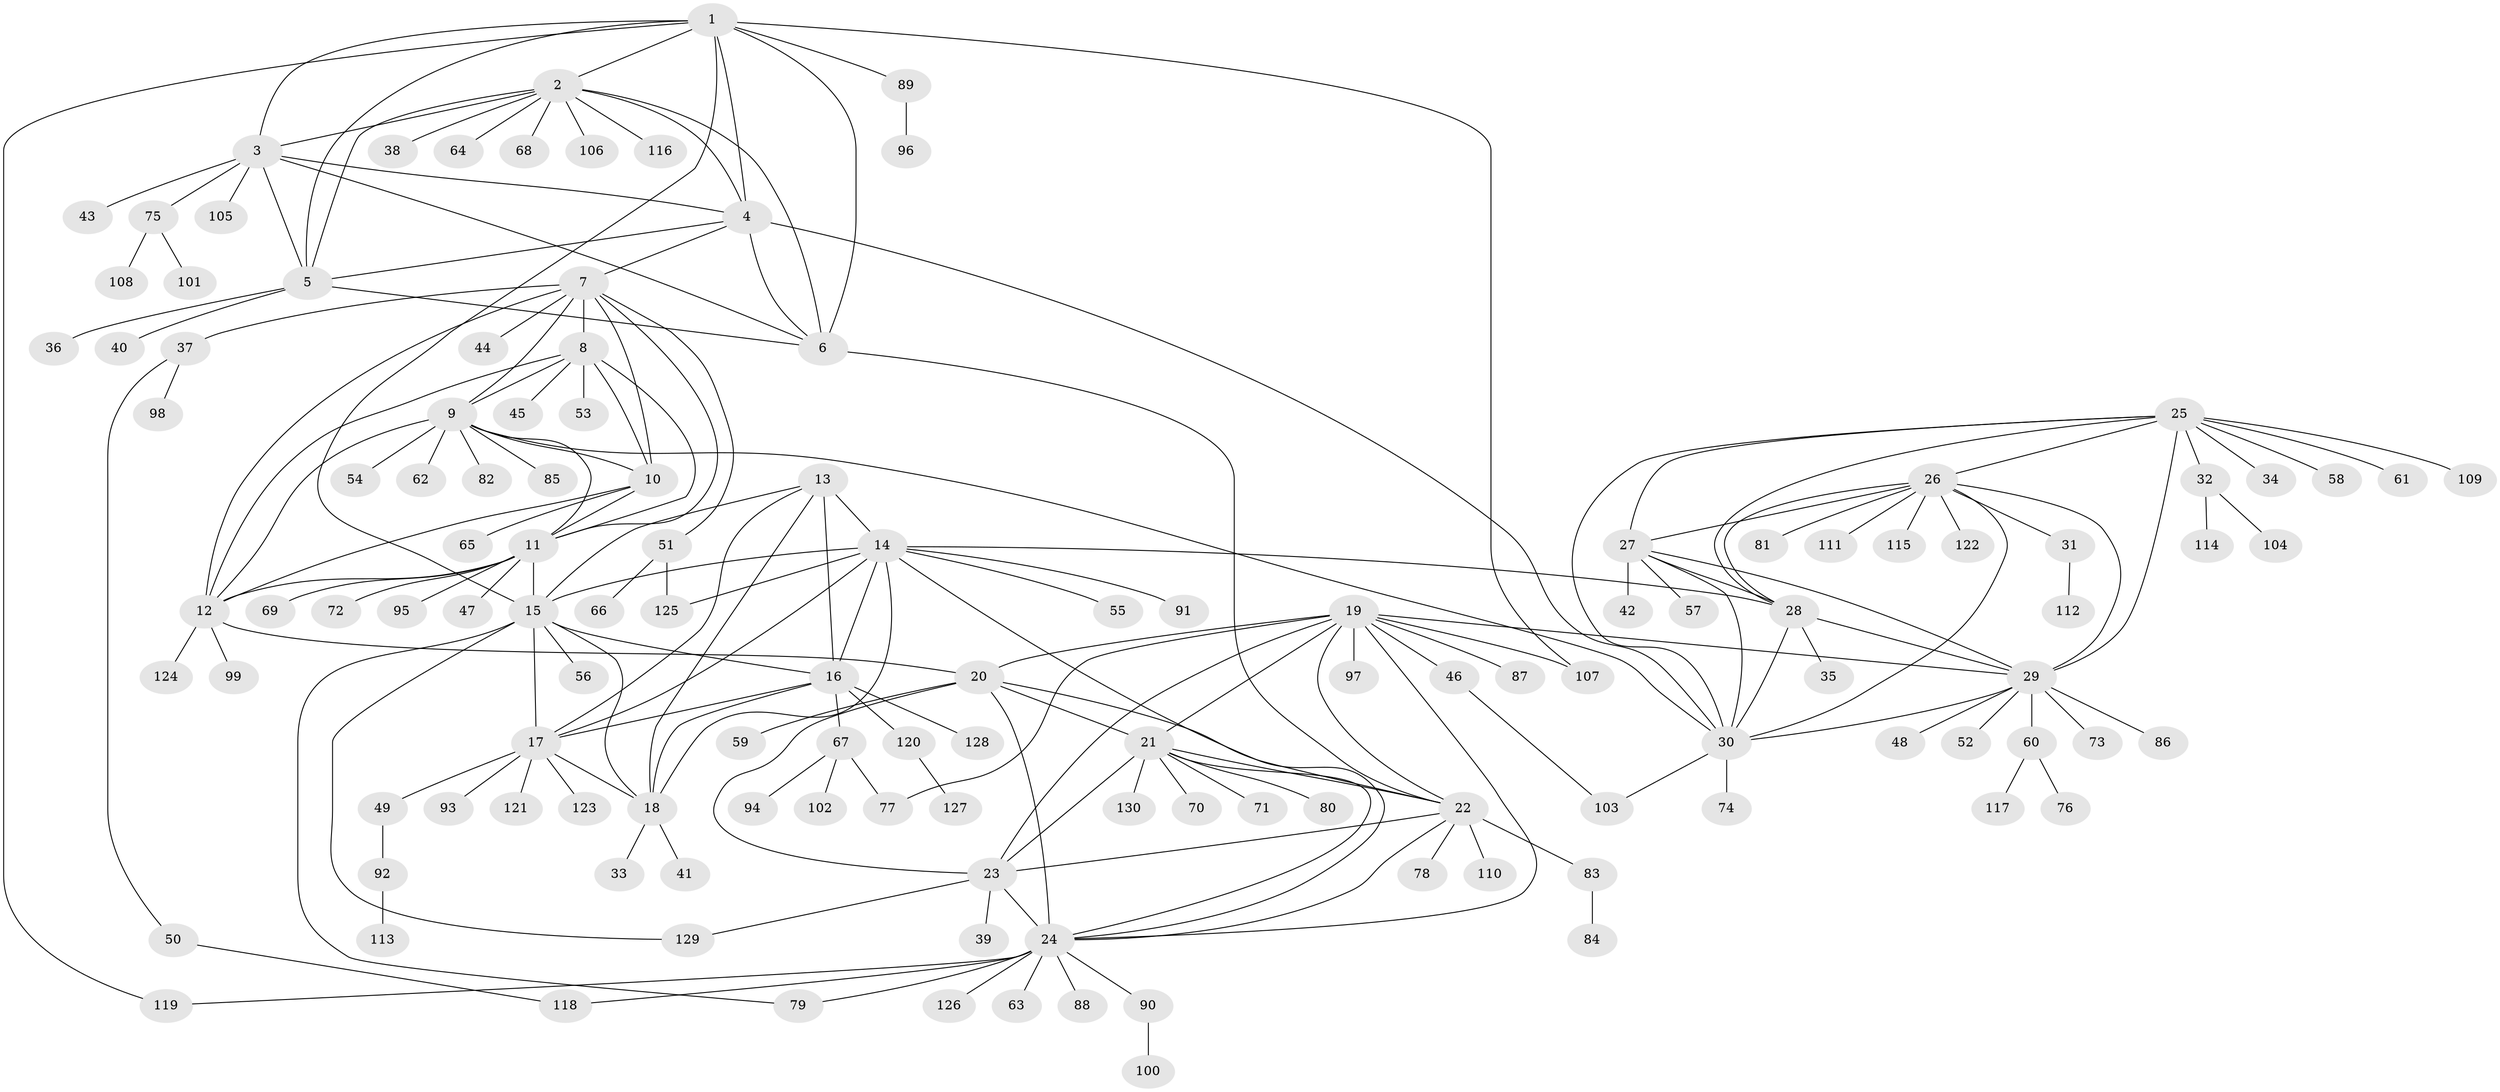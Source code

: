 // coarse degree distribution, {7: 0.02, 9: 0.04, 8: 0.06, 12: 0.02, 11: 0.01, 5: 0.03, 4: 0.01, 14: 0.01, 10: 0.02, 6: 0.03, 1: 0.61, 2: 0.11, 3: 0.03}
// Generated by graph-tools (version 1.1) at 2025/52/02/27/25 19:52:18]
// undirected, 130 vertices, 193 edges
graph export_dot {
graph [start="1"]
  node [color=gray90,style=filled];
  1;
  2;
  3;
  4;
  5;
  6;
  7;
  8;
  9;
  10;
  11;
  12;
  13;
  14;
  15;
  16;
  17;
  18;
  19;
  20;
  21;
  22;
  23;
  24;
  25;
  26;
  27;
  28;
  29;
  30;
  31;
  32;
  33;
  34;
  35;
  36;
  37;
  38;
  39;
  40;
  41;
  42;
  43;
  44;
  45;
  46;
  47;
  48;
  49;
  50;
  51;
  52;
  53;
  54;
  55;
  56;
  57;
  58;
  59;
  60;
  61;
  62;
  63;
  64;
  65;
  66;
  67;
  68;
  69;
  70;
  71;
  72;
  73;
  74;
  75;
  76;
  77;
  78;
  79;
  80;
  81;
  82;
  83;
  84;
  85;
  86;
  87;
  88;
  89;
  90;
  91;
  92;
  93;
  94;
  95;
  96;
  97;
  98;
  99;
  100;
  101;
  102;
  103;
  104;
  105;
  106;
  107;
  108;
  109;
  110;
  111;
  112;
  113;
  114;
  115;
  116;
  117;
  118;
  119;
  120;
  121;
  122;
  123;
  124;
  125;
  126;
  127;
  128;
  129;
  130;
  1 -- 2;
  1 -- 3;
  1 -- 4;
  1 -- 5;
  1 -- 6;
  1 -- 15;
  1 -- 89;
  1 -- 107;
  1 -- 119;
  2 -- 3;
  2 -- 4;
  2 -- 5;
  2 -- 6;
  2 -- 38;
  2 -- 64;
  2 -- 68;
  2 -- 106;
  2 -- 116;
  3 -- 4;
  3 -- 5;
  3 -- 6;
  3 -- 43;
  3 -- 75;
  3 -- 105;
  4 -- 5;
  4 -- 6;
  4 -- 7;
  4 -- 30;
  5 -- 6;
  5 -- 36;
  5 -- 40;
  6 -- 22;
  7 -- 8;
  7 -- 9;
  7 -- 10;
  7 -- 11;
  7 -- 12;
  7 -- 37;
  7 -- 44;
  7 -- 51;
  8 -- 9;
  8 -- 10;
  8 -- 11;
  8 -- 12;
  8 -- 45;
  8 -- 53;
  9 -- 10;
  9 -- 11;
  9 -- 12;
  9 -- 30;
  9 -- 54;
  9 -- 62;
  9 -- 82;
  9 -- 85;
  10 -- 11;
  10 -- 12;
  10 -- 65;
  11 -- 12;
  11 -- 15;
  11 -- 47;
  11 -- 69;
  11 -- 72;
  11 -- 95;
  12 -- 20;
  12 -- 99;
  12 -- 124;
  13 -- 14;
  13 -- 15;
  13 -- 16;
  13 -- 17;
  13 -- 18;
  14 -- 15;
  14 -- 16;
  14 -- 17;
  14 -- 18;
  14 -- 24;
  14 -- 28;
  14 -- 55;
  14 -- 91;
  14 -- 125;
  15 -- 16;
  15 -- 17;
  15 -- 18;
  15 -- 56;
  15 -- 79;
  15 -- 129;
  16 -- 17;
  16 -- 18;
  16 -- 67;
  16 -- 120;
  16 -- 128;
  17 -- 18;
  17 -- 49;
  17 -- 93;
  17 -- 121;
  17 -- 123;
  18 -- 33;
  18 -- 41;
  19 -- 20;
  19 -- 21;
  19 -- 22;
  19 -- 23;
  19 -- 24;
  19 -- 29;
  19 -- 46;
  19 -- 77;
  19 -- 87;
  19 -- 97;
  19 -- 107;
  20 -- 21;
  20 -- 22;
  20 -- 23;
  20 -- 24;
  20 -- 59;
  21 -- 22;
  21 -- 23;
  21 -- 24;
  21 -- 70;
  21 -- 71;
  21 -- 80;
  21 -- 130;
  22 -- 23;
  22 -- 24;
  22 -- 78;
  22 -- 83;
  22 -- 110;
  23 -- 24;
  23 -- 39;
  23 -- 129;
  24 -- 63;
  24 -- 79;
  24 -- 88;
  24 -- 90;
  24 -- 118;
  24 -- 119;
  24 -- 126;
  25 -- 26;
  25 -- 27;
  25 -- 28;
  25 -- 29;
  25 -- 30;
  25 -- 32;
  25 -- 34;
  25 -- 58;
  25 -- 61;
  25 -- 109;
  26 -- 27;
  26 -- 28;
  26 -- 29;
  26 -- 30;
  26 -- 31;
  26 -- 81;
  26 -- 111;
  26 -- 115;
  26 -- 122;
  27 -- 28;
  27 -- 29;
  27 -- 30;
  27 -- 42;
  27 -- 57;
  28 -- 29;
  28 -- 30;
  28 -- 35;
  29 -- 30;
  29 -- 48;
  29 -- 52;
  29 -- 60;
  29 -- 73;
  29 -- 86;
  30 -- 74;
  30 -- 103;
  31 -- 112;
  32 -- 104;
  32 -- 114;
  37 -- 50;
  37 -- 98;
  46 -- 103;
  49 -- 92;
  50 -- 118;
  51 -- 66;
  51 -- 125;
  60 -- 76;
  60 -- 117;
  67 -- 77;
  67 -- 94;
  67 -- 102;
  75 -- 101;
  75 -- 108;
  83 -- 84;
  89 -- 96;
  90 -- 100;
  92 -- 113;
  120 -- 127;
}
